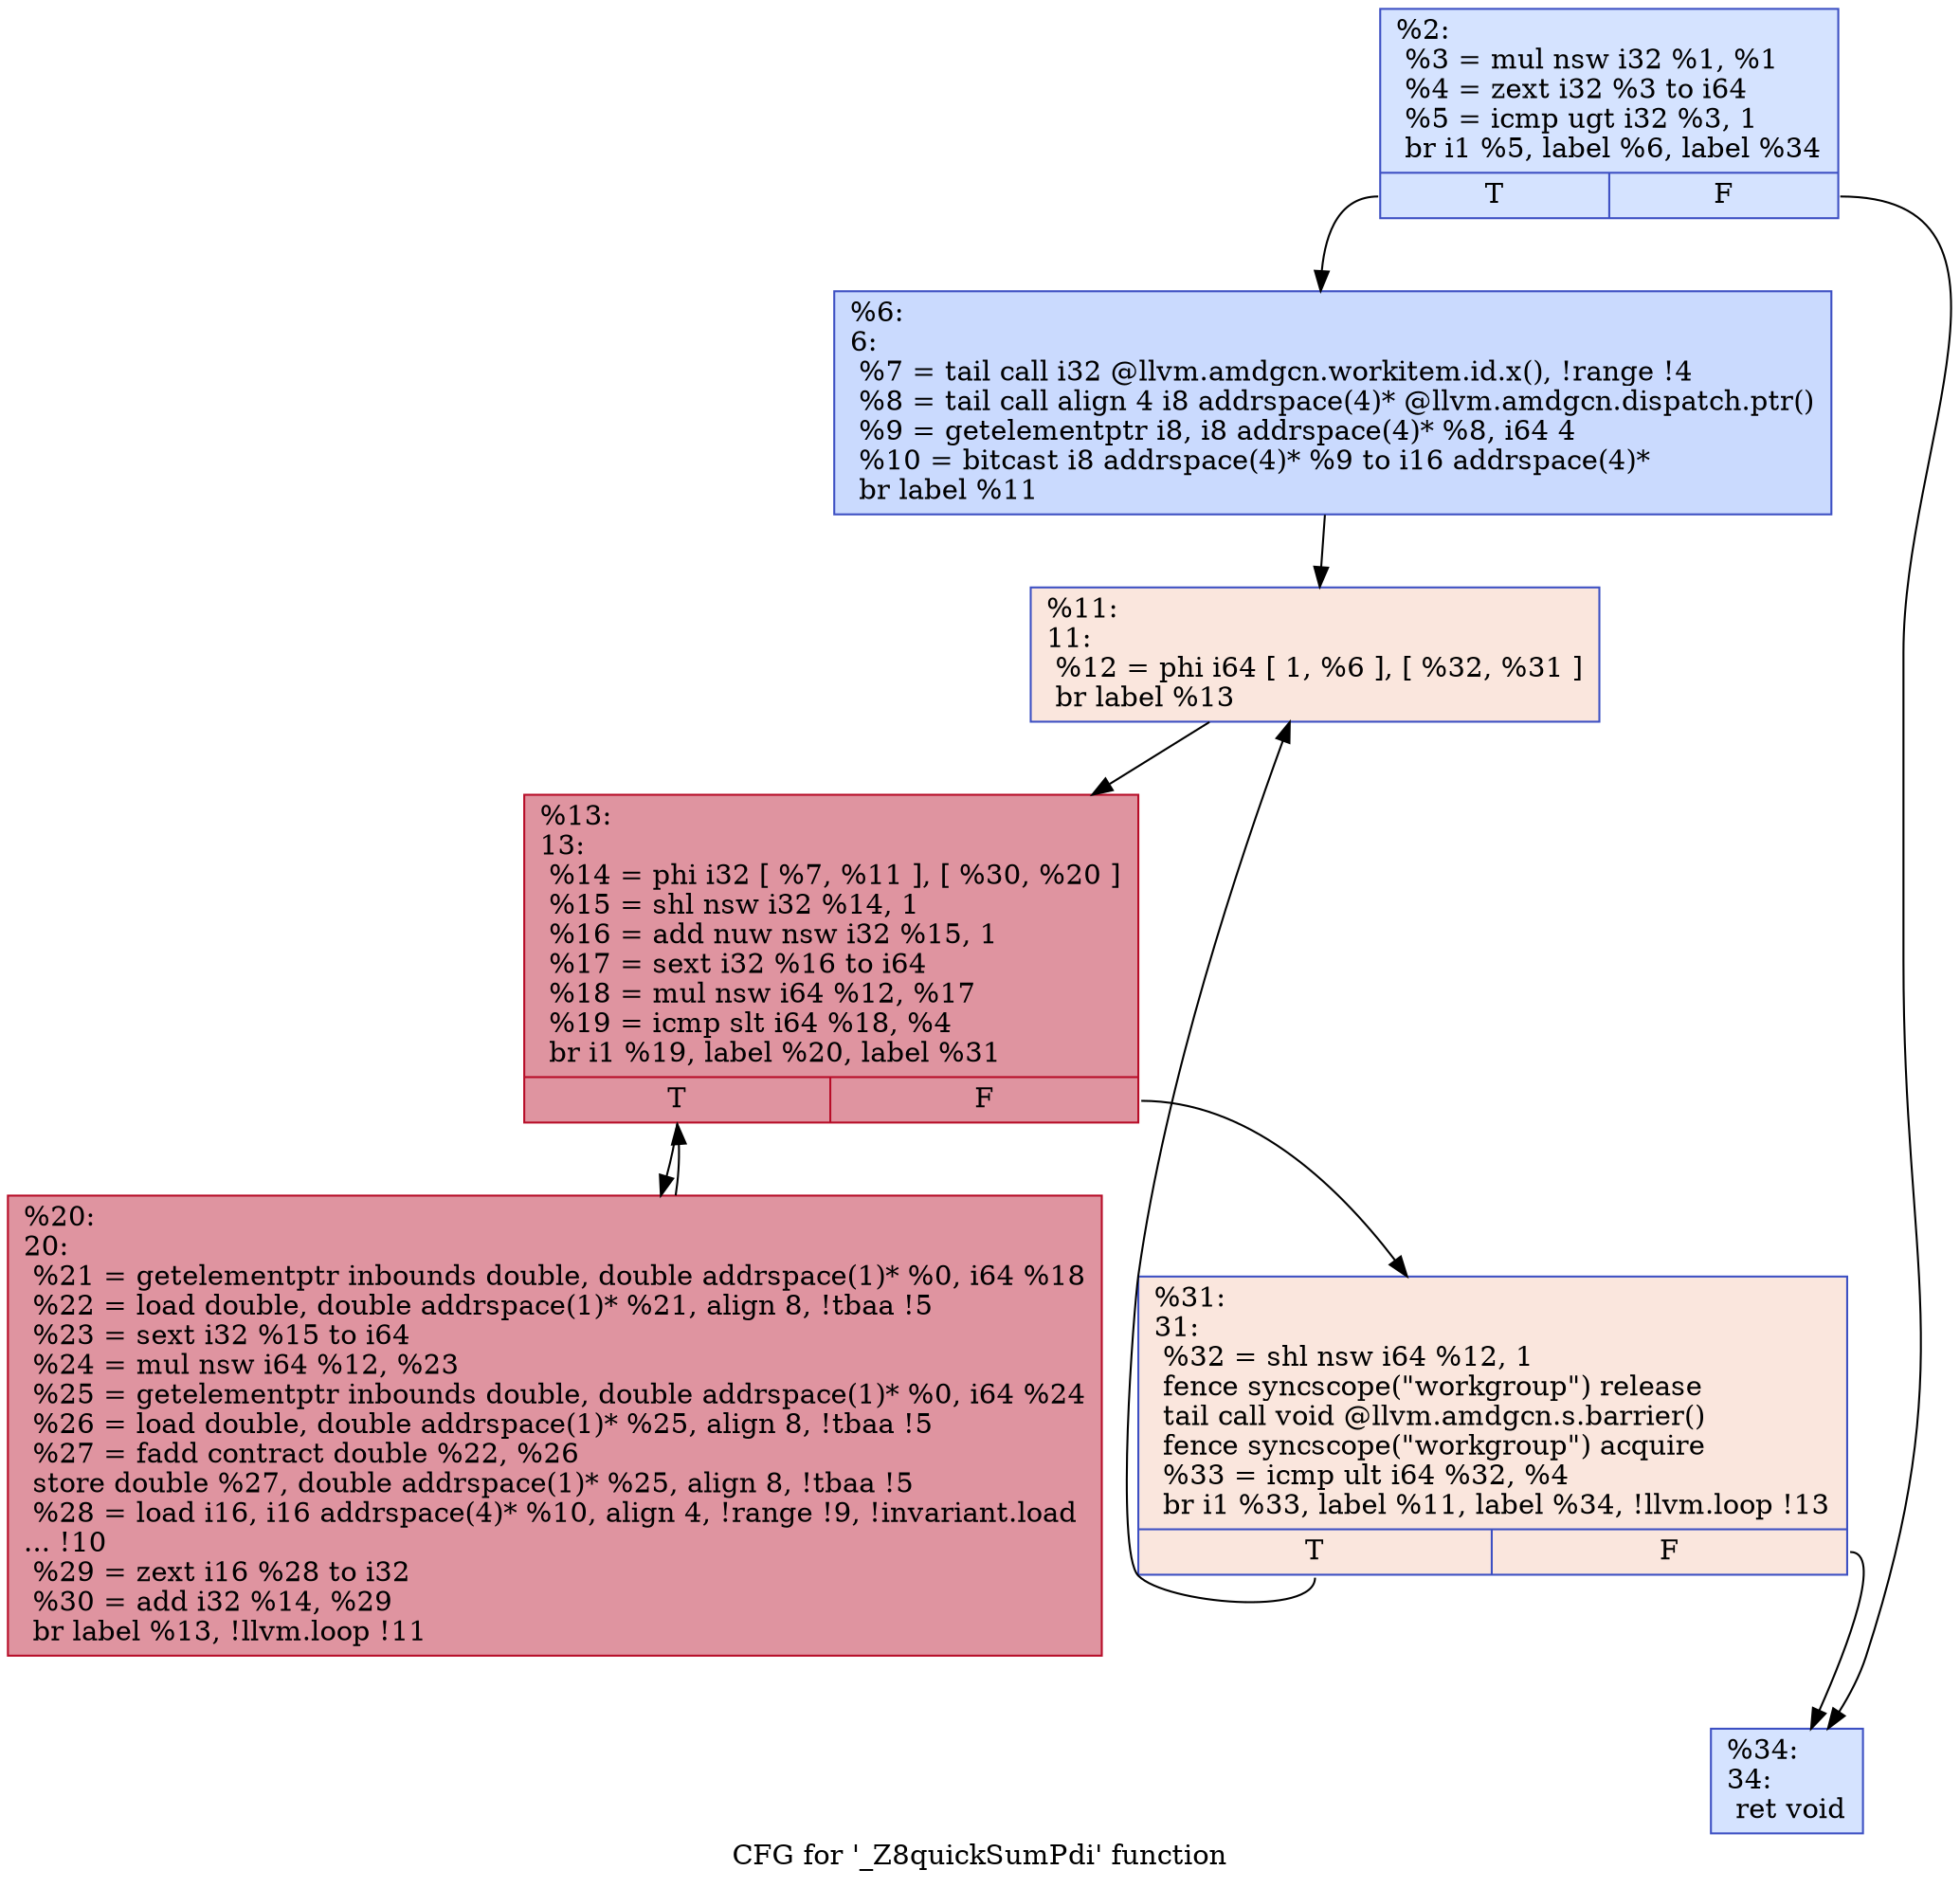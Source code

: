 digraph "CFG for '_Z8quickSumPdi' function" {
	label="CFG for '_Z8quickSumPdi' function";

	Node0x5cf72c0 [shape=record,color="#3d50c3ff", style=filled, fillcolor="#a1c0ff70",label="{%2:\l  %3 = mul nsw i32 %1, %1\l  %4 = zext i32 %3 to i64\l  %5 = icmp ugt i32 %3, 1\l  br i1 %5, label %6, label %34\l|{<s0>T|<s1>F}}"];
	Node0x5cf72c0:s0 -> Node0x5cf7b40;
	Node0x5cf72c0:s1 -> Node0x5cf7b90;
	Node0x5cf7b40 [shape=record,color="#3d50c3ff", style=filled, fillcolor="#88abfd70",label="{%6:\l6:                                                \l  %7 = tail call i32 @llvm.amdgcn.workitem.id.x(), !range !4\l  %8 = tail call align 4 i8 addrspace(4)* @llvm.amdgcn.dispatch.ptr()\l  %9 = getelementptr i8, i8 addrspace(4)* %8, i64 4\l  %10 = bitcast i8 addrspace(4)* %9 to i16 addrspace(4)*\l  br label %11\l}"];
	Node0x5cf7b40 -> Node0x5cf7450;
	Node0x5cf7450 [shape=record,color="#3d50c3ff", style=filled, fillcolor="#f3c7b170",label="{%11:\l11:                                               \l  %12 = phi i64 [ 1, %6 ], [ %32, %31 ]\l  br label %13\l}"];
	Node0x5cf7450 -> Node0x5cf9020;
	Node0x5cf9020 [shape=record,color="#b70d28ff", style=filled, fillcolor="#b70d2870",label="{%13:\l13:                                               \l  %14 = phi i32 [ %7, %11 ], [ %30, %20 ]\l  %15 = shl nsw i32 %14, 1\l  %16 = add nuw nsw i32 %15, 1\l  %17 = sext i32 %16 to i64\l  %18 = mul nsw i64 %12, %17\l  %19 = icmp slt i64 %18, %4\l  br i1 %19, label %20, label %31\l|{<s0>T|<s1>F}}"];
	Node0x5cf9020:s0 -> Node0x5cf9150;
	Node0x5cf9020:s1 -> Node0x5cf8ee0;
	Node0x5cf9150 [shape=record,color="#b70d28ff", style=filled, fillcolor="#b70d2870",label="{%20:\l20:                                               \l  %21 = getelementptr inbounds double, double addrspace(1)* %0, i64 %18\l  %22 = load double, double addrspace(1)* %21, align 8, !tbaa !5\l  %23 = sext i32 %15 to i64\l  %24 = mul nsw i64 %12, %23\l  %25 = getelementptr inbounds double, double addrspace(1)* %0, i64 %24\l  %26 = load double, double addrspace(1)* %25, align 8, !tbaa !5\l  %27 = fadd contract double %22, %26\l  store double %27, double addrspace(1)* %25, align 8, !tbaa !5\l  %28 = load i16, i16 addrspace(4)* %10, align 4, !range !9, !invariant.load\l... !10\l  %29 = zext i16 %28 to i32\l  %30 = add i32 %14, %29\l  br label %13, !llvm.loop !11\l}"];
	Node0x5cf9150 -> Node0x5cf9020;
	Node0x5cf8ee0 [shape=record,color="#3d50c3ff", style=filled, fillcolor="#f3c7b170",label="{%31:\l31:                                               \l  %32 = shl nsw i64 %12, 1\l  fence syncscope(\"workgroup\") release\l  tail call void @llvm.amdgcn.s.barrier()\l  fence syncscope(\"workgroup\") acquire\l  %33 = icmp ult i64 %32, %4\l  br i1 %33, label %11, label %34, !llvm.loop !13\l|{<s0>T|<s1>F}}"];
	Node0x5cf8ee0:s0 -> Node0x5cf7450;
	Node0x5cf8ee0:s1 -> Node0x5cf7b90;
	Node0x5cf7b90 [shape=record,color="#3d50c3ff", style=filled, fillcolor="#a1c0ff70",label="{%34:\l34:                                               \l  ret void\l}"];
}
